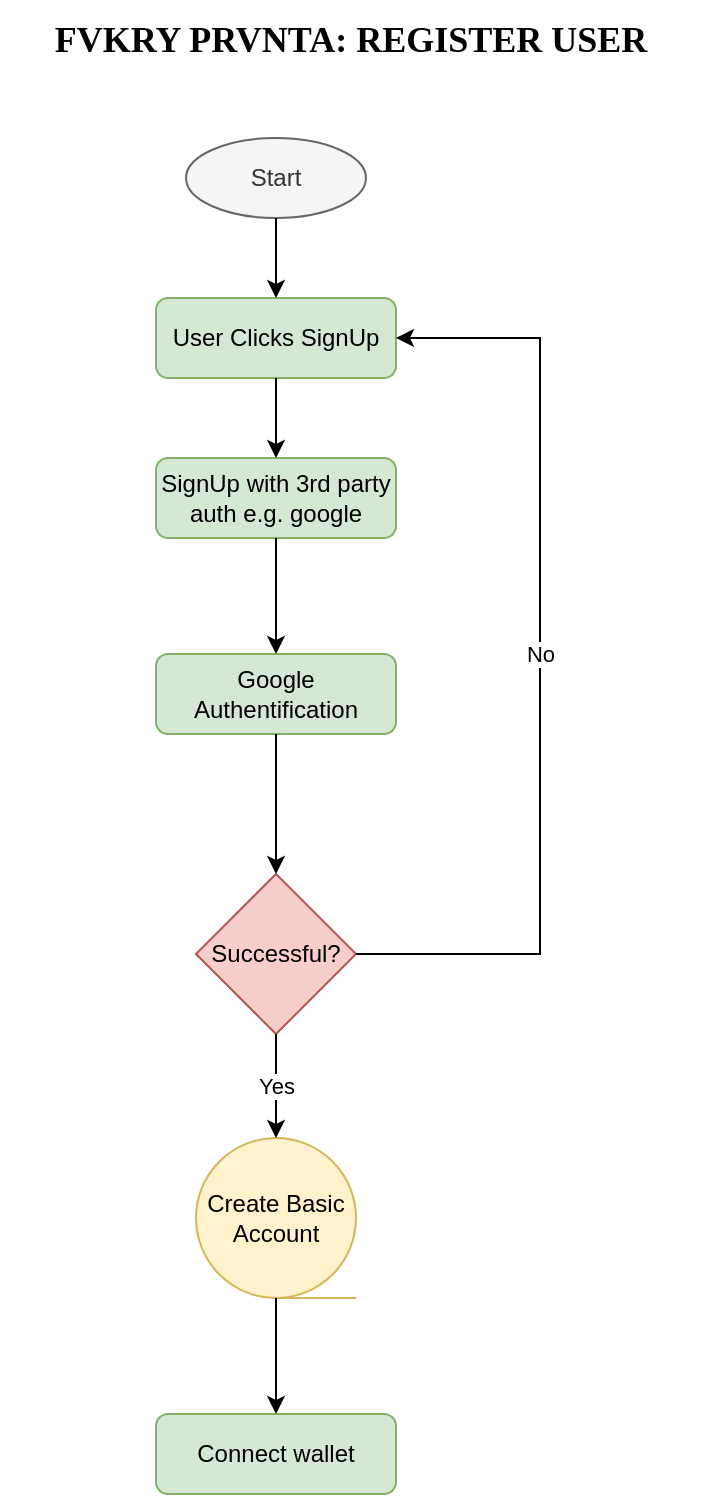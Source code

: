 <mxfile version="26.0.4">
  <diagram id="C5RBs43oDa-KdzZeNtuy" name="Page-1">
    <mxGraphModel dx="880" dy="532" grid="1" gridSize="10" guides="1" tooltips="1" connect="1" arrows="1" fold="1" page="1" pageScale="1" pageWidth="1169" pageHeight="827" math="0" shadow="0">
      <root>
        <mxCell id="WIyWlLk6GJQsqaUBKTNV-0" />
        <mxCell id="WIyWlLk6GJQsqaUBKTNV-1" parent="WIyWlLk6GJQsqaUBKTNV-0" />
        <mxCell id="PtgBGD1UI-ZKKbDJZ96Q-0" value="Start" style="ellipse;whiteSpace=wrap;html=1;fillColor=#f5f5f5;fontColor=#333333;strokeColor=#666666;" parent="WIyWlLk6GJQsqaUBKTNV-1" vertex="1">
          <mxGeometry x="423" y="92" width="90" height="40" as="geometry" />
        </mxCell>
        <mxCell id="PtgBGD1UI-ZKKbDJZ96Q-1" value="User Clicks SignUp" style="rounded=1;whiteSpace=wrap;html=1;fillColor=#d5e8d4;strokeColor=#82b366;" parent="WIyWlLk6GJQsqaUBKTNV-1" vertex="1">
          <mxGeometry x="408" y="172" width="120" height="40" as="geometry" />
        </mxCell>
        <mxCell id="PtgBGD1UI-ZKKbDJZ96Q-2" value="" style="endArrow=classic;html=1;rounded=0;exitX=0.5;exitY=1;exitDx=0;exitDy=0;entryX=0.5;entryY=0;entryDx=0;entryDy=0;" parent="WIyWlLk6GJQsqaUBKTNV-1" source="PtgBGD1UI-ZKKbDJZ96Q-0" target="PtgBGD1UI-ZKKbDJZ96Q-1" edge="1">
          <mxGeometry width="50" height="50" relative="1" as="geometry">
            <mxPoint x="308" y="182" as="sourcePoint" />
            <mxPoint x="358" y="132" as="targetPoint" />
          </mxGeometry>
        </mxCell>
        <mxCell id="PtgBGD1UI-ZKKbDJZ96Q-3" value="SignUp with 3rd party auth e.g. google" style="rounded=1;whiteSpace=wrap;html=1;fillColor=#d5e8d4;strokeColor=#82b366;" parent="WIyWlLk6GJQsqaUBKTNV-1" vertex="1">
          <mxGeometry x="408" y="252" width="120" height="40" as="geometry" />
        </mxCell>
        <mxCell id="PtgBGD1UI-ZKKbDJZ96Q-18" value="Google Authentification" style="rounded=1;whiteSpace=wrap;html=1;fillColor=#d5e8d4;strokeColor=#82b366;" parent="WIyWlLk6GJQsqaUBKTNV-1" vertex="1">
          <mxGeometry x="408" y="350" width="120" height="40" as="geometry" />
        </mxCell>
        <mxCell id="PtgBGD1UI-ZKKbDJZ96Q-30" value="" style="endArrow=classic;html=1;rounded=0;exitX=0.5;exitY=1;exitDx=0;exitDy=0;entryX=0.5;entryY=0;entryDx=0;entryDy=0;" parent="WIyWlLk6GJQsqaUBKTNV-1" source="PtgBGD1UI-ZKKbDJZ96Q-3" target="PtgBGD1UI-ZKKbDJZ96Q-18" edge="1">
          <mxGeometry width="50" height="50" relative="1" as="geometry">
            <mxPoint x="328" y="322" as="sourcePoint" />
            <mxPoint x="328" y="362" as="targetPoint" />
          </mxGeometry>
        </mxCell>
        <mxCell id="PtgBGD1UI-ZKKbDJZ96Q-35" value="Successful?" style="rhombus;whiteSpace=wrap;html=1;fillColor=#f8cecc;strokeColor=#b85450;" parent="WIyWlLk6GJQsqaUBKTNV-1" vertex="1">
          <mxGeometry x="428" y="460" width="80" height="80" as="geometry" />
        </mxCell>
        <mxCell id="PtgBGD1UI-ZKKbDJZ96Q-36" value="" style="endArrow=classic;html=1;rounded=0;exitX=0.5;exitY=1;exitDx=0;exitDy=0;entryX=0.5;entryY=0;entryDx=0;entryDy=0;" parent="WIyWlLk6GJQsqaUBKTNV-1" source="PtgBGD1UI-ZKKbDJZ96Q-18" target="PtgBGD1UI-ZKKbDJZ96Q-35" edge="1">
          <mxGeometry width="50" height="50" relative="1" as="geometry">
            <mxPoint x="347.5" y="422" as="sourcePoint" />
            <mxPoint x="347.5" y="472" as="targetPoint" />
          </mxGeometry>
        </mxCell>
        <mxCell id="PtgBGD1UI-ZKKbDJZ96Q-37" value="Create Basic Account" style="shape=tapeData;whiteSpace=wrap;html=1;perimeter=ellipsePerimeter;fillColor=#fff2cc;strokeColor=#d6b656;" parent="WIyWlLk6GJQsqaUBKTNV-1" vertex="1">
          <mxGeometry x="428" y="592" width="80" height="80" as="geometry" />
        </mxCell>
        <mxCell id="PtgBGD1UI-ZKKbDJZ96Q-44" value="" style="endArrow=classic;html=1;rounded=0;exitX=0.5;exitY=1;exitDx=0;exitDy=0;entryX=0.5;entryY=0;entryDx=0;entryDy=0;" parent="WIyWlLk6GJQsqaUBKTNV-1" source="PtgBGD1UI-ZKKbDJZ96Q-35" target="PtgBGD1UI-ZKKbDJZ96Q-37" edge="1">
          <mxGeometry relative="1" as="geometry">
            <mxPoint x="288" y="612" as="sourcePoint" />
            <mxPoint x="388" y="612" as="targetPoint" />
            <Array as="points" />
          </mxGeometry>
        </mxCell>
        <mxCell id="PtgBGD1UI-ZKKbDJZ96Q-45" value="Yes" style="edgeLabel;resizable=0;;align=center;verticalAlign=middle;html=1;" parent="PtgBGD1UI-ZKKbDJZ96Q-44" connectable="0" vertex="1">
          <mxGeometry relative="1" as="geometry" />
        </mxCell>
        <mxCell id="PtgBGD1UI-ZKKbDJZ96Q-46" value="Connect wallet" style="rounded=1;whiteSpace=wrap;html=1;fillColor=#d5e8d4;strokeColor=#82b366;" parent="WIyWlLk6GJQsqaUBKTNV-1" vertex="1">
          <mxGeometry x="408" y="730" width="120" height="40" as="geometry" />
        </mxCell>
        <mxCell id="PtgBGD1UI-ZKKbDJZ96Q-48" value="" style="endArrow=classic;html=1;rounded=0;exitX=0.5;exitY=1;exitDx=0;exitDy=0;entryX=0.5;entryY=0;entryDx=0;entryDy=0;" parent="WIyWlLk6GJQsqaUBKTNV-1" source="PtgBGD1UI-ZKKbDJZ96Q-37" target="PtgBGD1UI-ZKKbDJZ96Q-46" edge="1">
          <mxGeometry width="50" height="50" relative="1" as="geometry">
            <mxPoint x="488" y="672" as="sourcePoint" />
            <mxPoint x="488" y="732" as="targetPoint" />
          </mxGeometry>
        </mxCell>
        <mxCell id="PtgBGD1UI-ZKKbDJZ96Q-49" value="&lt;b&gt;&lt;font style=&quot;font-size: 18px;&quot; face=&quot;Verdana&quot;&gt;FVKRY PRVNTA: REGISTER USER&lt;/font&gt;&lt;/b&gt;" style="text;html=1;align=center;verticalAlign=middle;resizable=0;points=[];autosize=1;strokeColor=none;fillColor=none;" parent="WIyWlLk6GJQsqaUBKTNV-1" vertex="1">
          <mxGeometry x="330" y="23" width="350" height="40" as="geometry" />
        </mxCell>
        <mxCell id="63aAPQXoBXONIk-ZK1JP-0" value="" style="endArrow=classic;html=1;rounded=0;exitX=0.5;exitY=1;exitDx=0;exitDy=0;entryX=0.5;entryY=0;entryDx=0;entryDy=0;" edge="1" parent="WIyWlLk6GJQsqaUBKTNV-1" source="PtgBGD1UI-ZKKbDJZ96Q-1" target="PtgBGD1UI-ZKKbDJZ96Q-3">
          <mxGeometry width="50" height="50" relative="1" as="geometry">
            <mxPoint x="550" y="230" as="sourcePoint" />
            <mxPoint x="550" y="270" as="targetPoint" />
          </mxGeometry>
        </mxCell>
        <mxCell id="63aAPQXoBXONIk-ZK1JP-1" value="" style="endArrow=classic;html=1;rounded=0;exitX=1;exitY=0.5;exitDx=0;exitDy=0;entryX=1;entryY=0.5;entryDx=0;entryDy=0;" edge="1" parent="WIyWlLk6GJQsqaUBKTNV-1" source="PtgBGD1UI-ZKKbDJZ96Q-35" target="PtgBGD1UI-ZKKbDJZ96Q-1">
          <mxGeometry relative="1" as="geometry">
            <mxPoint x="525" y="499.5" as="sourcePoint" />
            <mxPoint x="620" y="250" as="targetPoint" />
            <Array as="points">
              <mxPoint x="600" y="500" />
              <mxPoint x="600" y="192" />
            </Array>
          </mxGeometry>
        </mxCell>
        <mxCell id="63aAPQXoBXONIk-ZK1JP-2" value="No" style="edgeLabel;resizable=0;html=1;;align=center;verticalAlign=middle;" connectable="0" vertex="1" parent="63aAPQXoBXONIk-ZK1JP-1">
          <mxGeometry relative="1" as="geometry">
            <mxPoint y="-6" as="offset" />
          </mxGeometry>
        </mxCell>
      </root>
    </mxGraphModel>
  </diagram>
</mxfile>
